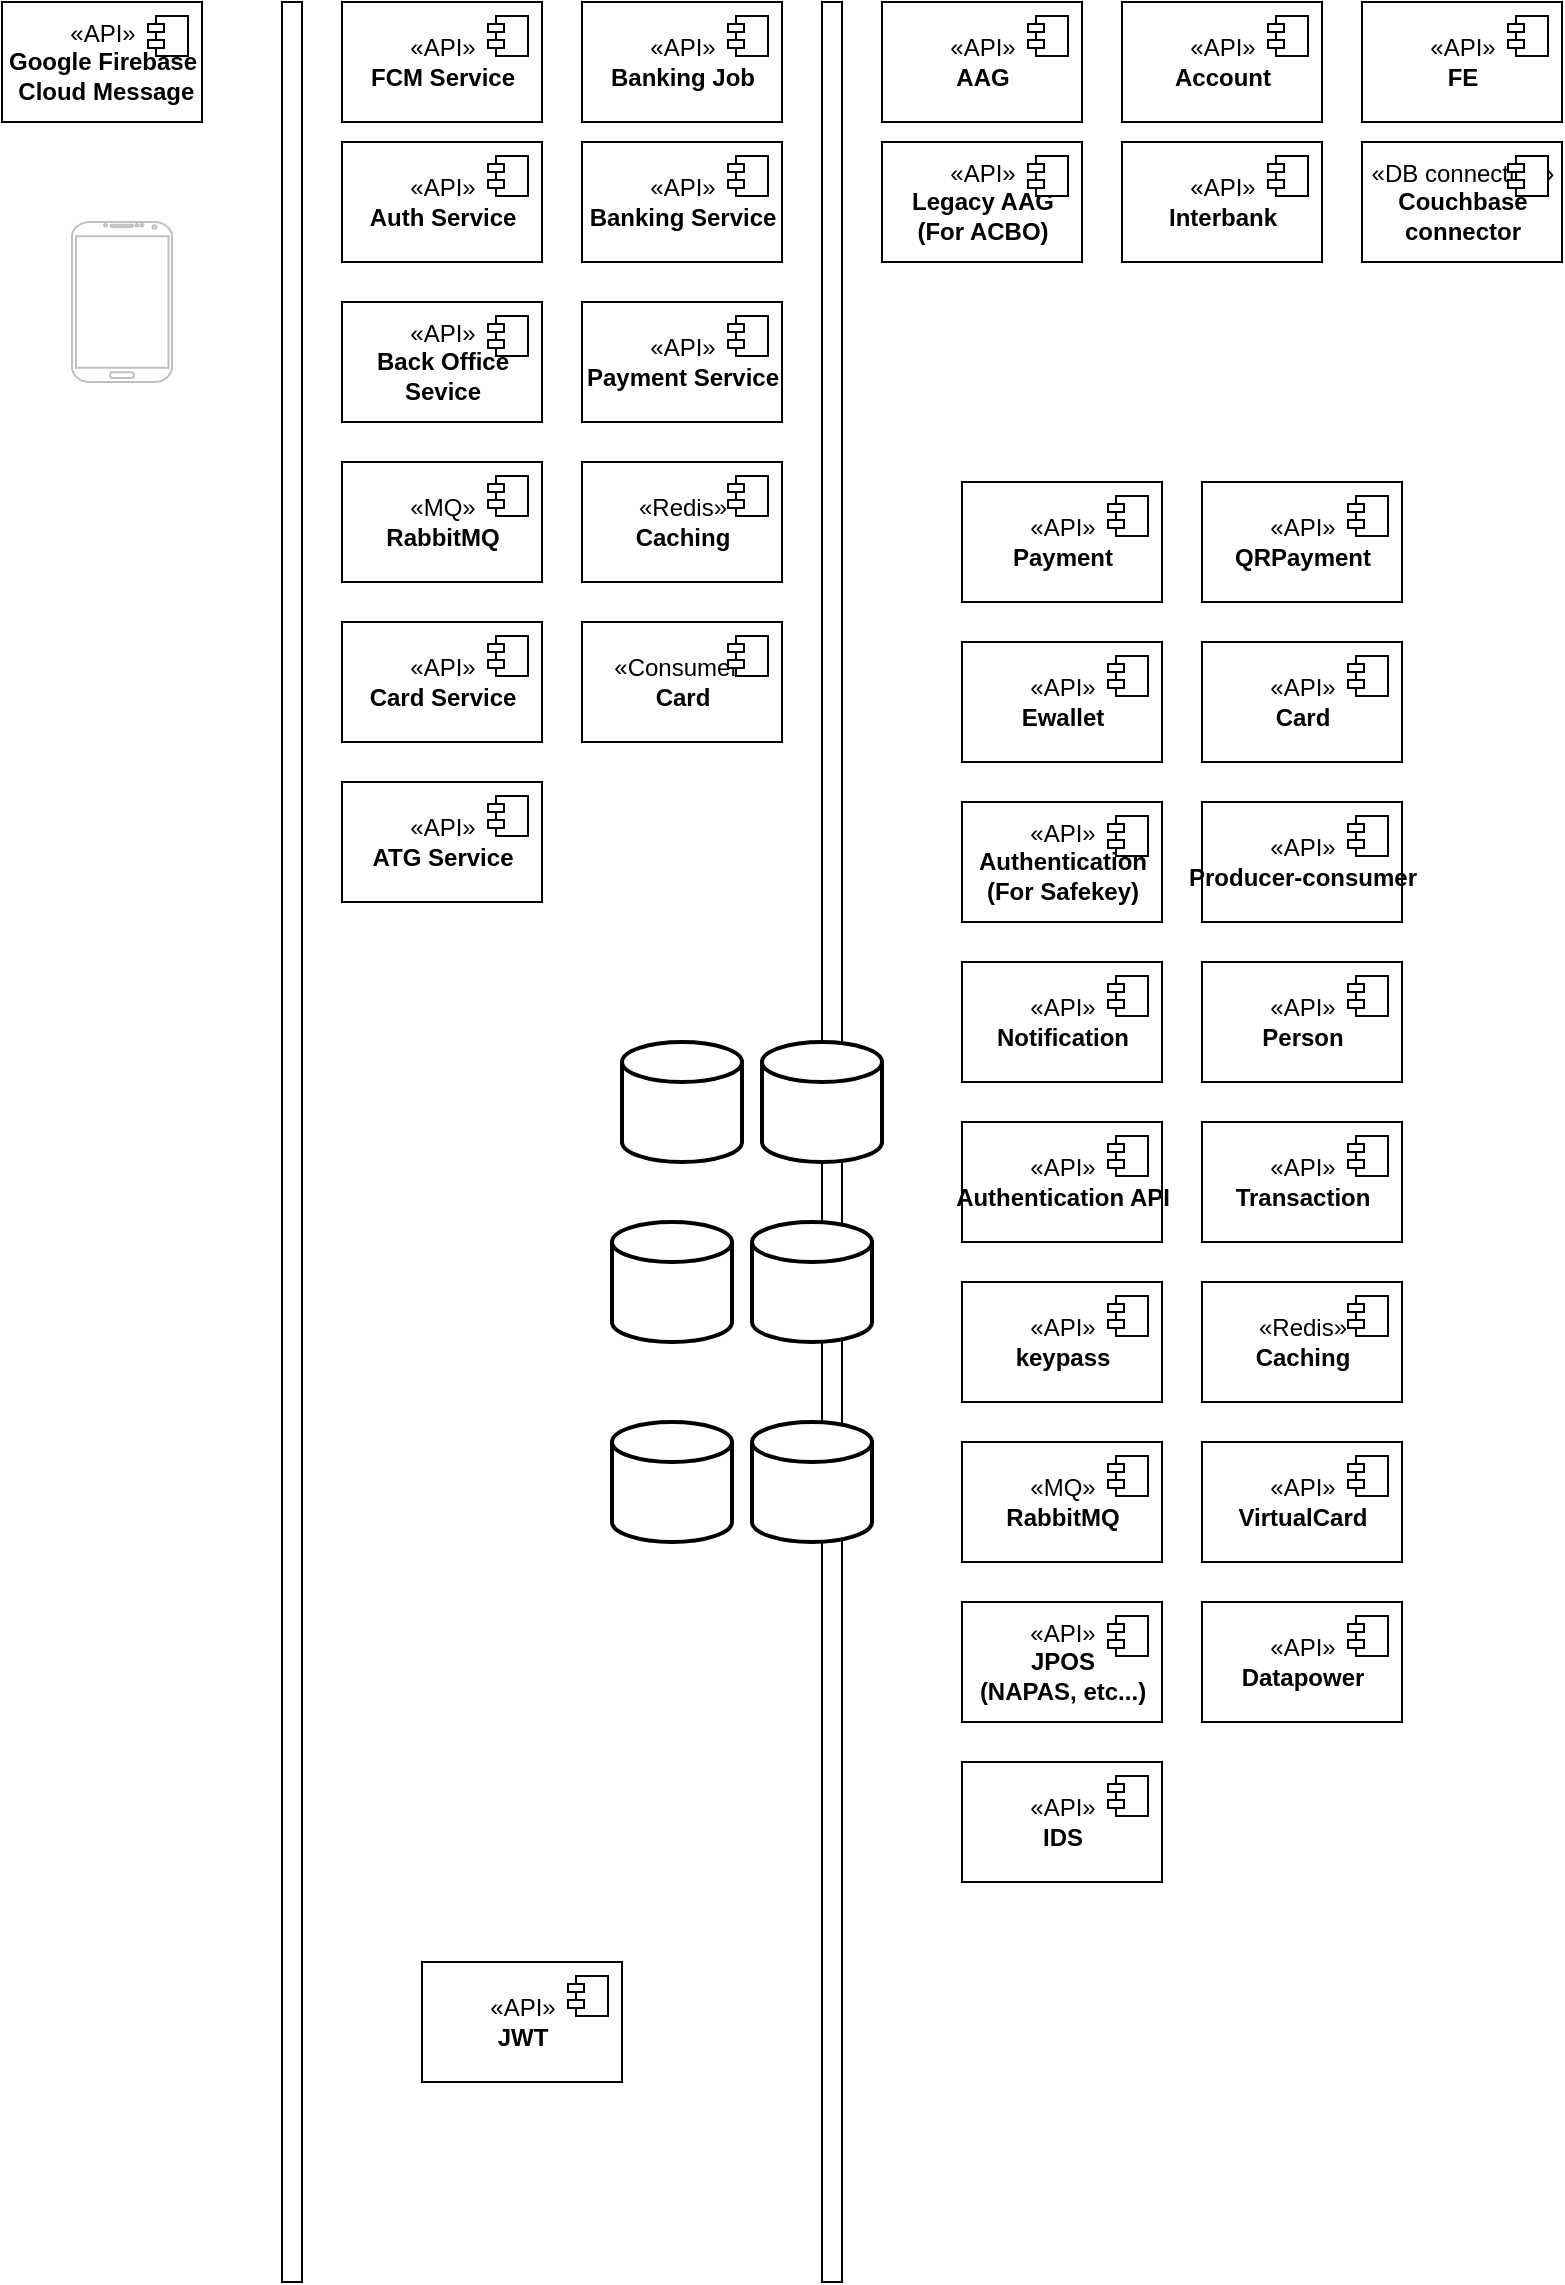 <mxfile version="14.8.5" type="github">
  <diagram id="HQFSRYMksx_uRPGIgnWE" name="Page-1">
    <mxGraphModel dx="1682" dy="2357" grid="1" gridSize="10" guides="1" tooltips="1" connect="1" arrows="1" fold="1" page="1" pageScale="1" pageWidth="827" pageHeight="1169" math="0" shadow="0">
      <root>
        <mxCell id="0" />
        <mxCell id="1" parent="0" />
        <mxCell id="Zu-9Os61Uu2TyRY1wlus-1" value="" style="verticalLabelPosition=bottom;verticalAlign=top;html=1;shadow=0;dashed=0;strokeWidth=1;shape=mxgraph.android.phone2;strokeColor=#c0c0c0;" vertex="1" parent="1">
          <mxGeometry x="35" y="-1050" width="50" height="80" as="geometry" />
        </mxCell>
        <mxCell id="Zu-9Os61Uu2TyRY1wlus-2" value="«API»&lt;br&gt;&lt;b&gt;Google Firebase&lt;br&gt;&amp;nbsp;Cloud Message&lt;/b&gt;" style="html=1;dropTarget=0;" vertex="1" parent="1">
          <mxGeometry y="-1160" width="100" height="60" as="geometry" />
        </mxCell>
        <mxCell id="Zu-9Os61Uu2TyRY1wlus-3" value="" style="shape=module;jettyWidth=8;jettyHeight=4;" vertex="1" parent="Zu-9Os61Uu2TyRY1wlus-2">
          <mxGeometry x="1" width="20" height="20" relative="1" as="geometry">
            <mxPoint x="-27" y="7" as="offset" />
          </mxGeometry>
        </mxCell>
        <mxCell id="Zu-9Os61Uu2TyRY1wlus-4" value="" style="html=1;points=[];perimeter=orthogonalPerimeter;" vertex="1" parent="1">
          <mxGeometry x="140" y="-1160" width="10" height="1140" as="geometry" />
        </mxCell>
        <mxCell id="Zu-9Os61Uu2TyRY1wlus-6" value="«API»&lt;br&gt;&lt;b&gt;JWT&lt;/b&gt;" style="html=1;dropTarget=0;" vertex="1" parent="1">
          <mxGeometry x="210" y="-180" width="100" height="60" as="geometry" />
        </mxCell>
        <mxCell id="Zu-9Os61Uu2TyRY1wlus-7" value="" style="shape=module;jettyWidth=8;jettyHeight=4;" vertex="1" parent="Zu-9Os61Uu2TyRY1wlus-6">
          <mxGeometry x="1" width="20" height="20" relative="1" as="geometry">
            <mxPoint x="-27" y="7" as="offset" />
          </mxGeometry>
        </mxCell>
        <mxCell id="Zu-9Os61Uu2TyRY1wlus-8" value="«API»&lt;br&gt;&lt;b&gt;IDS&lt;/b&gt;" style="html=1;dropTarget=0;" vertex="1" parent="1">
          <mxGeometry x="480" y="-280" width="100" height="60" as="geometry" />
        </mxCell>
        <mxCell id="Zu-9Os61Uu2TyRY1wlus-9" value="" style="shape=module;jettyWidth=8;jettyHeight=4;" vertex="1" parent="Zu-9Os61Uu2TyRY1wlus-8">
          <mxGeometry x="1" width="20" height="20" relative="1" as="geometry">
            <mxPoint x="-27" y="7" as="offset" />
          </mxGeometry>
        </mxCell>
        <mxCell id="Zu-9Os61Uu2TyRY1wlus-14" value="«MQ»&lt;br&gt;&lt;b&gt;RabbitMQ&lt;/b&gt;" style="html=1;dropTarget=0;" vertex="1" parent="1">
          <mxGeometry x="480" y="-440" width="100" height="60" as="geometry" />
        </mxCell>
        <mxCell id="Zu-9Os61Uu2TyRY1wlus-15" value="" style="shape=module;jettyWidth=8;jettyHeight=4;" vertex="1" parent="Zu-9Os61Uu2TyRY1wlus-14">
          <mxGeometry x="1" width="20" height="20" relative="1" as="geometry">
            <mxPoint x="-27" y="7" as="offset" />
          </mxGeometry>
        </mxCell>
        <mxCell id="Zu-9Os61Uu2TyRY1wlus-16" value="«API»&lt;br&gt;&lt;b&gt;VirtualCard&lt;/b&gt;" style="html=1;dropTarget=0;" vertex="1" parent="1">
          <mxGeometry x="600" y="-440" width="100" height="60" as="geometry" />
        </mxCell>
        <mxCell id="Zu-9Os61Uu2TyRY1wlus-17" value="" style="shape=module;jettyWidth=8;jettyHeight=4;" vertex="1" parent="Zu-9Os61Uu2TyRY1wlus-16">
          <mxGeometry x="1" width="20" height="20" relative="1" as="geometry">
            <mxPoint x="-27" y="7" as="offset" />
          </mxGeometry>
        </mxCell>
        <mxCell id="Zu-9Os61Uu2TyRY1wlus-18" value="«API»&lt;br&gt;&lt;b&gt;JPOS&lt;br&gt;(NAPAS, etc...)&lt;br&gt;&lt;/b&gt;" style="html=1;dropTarget=0;" vertex="1" parent="1">
          <mxGeometry x="480" y="-360" width="100" height="60" as="geometry" />
        </mxCell>
        <mxCell id="Zu-9Os61Uu2TyRY1wlus-19" value="" style="shape=module;jettyWidth=8;jettyHeight=4;" vertex="1" parent="Zu-9Os61Uu2TyRY1wlus-18">
          <mxGeometry x="1" width="20" height="20" relative="1" as="geometry">
            <mxPoint x="-27" y="7" as="offset" />
          </mxGeometry>
        </mxCell>
        <mxCell id="Zu-9Os61Uu2TyRY1wlus-20" value="«API»&lt;br&gt;&lt;b&gt;Datapower&lt;/b&gt;" style="html=1;dropTarget=0;" vertex="1" parent="1">
          <mxGeometry x="600" y="-360" width="100" height="60" as="geometry" />
        </mxCell>
        <mxCell id="Zu-9Os61Uu2TyRY1wlus-21" value="" style="shape=module;jettyWidth=8;jettyHeight=4;" vertex="1" parent="Zu-9Os61Uu2TyRY1wlus-20">
          <mxGeometry x="1" width="20" height="20" relative="1" as="geometry">
            <mxPoint x="-27" y="7" as="offset" />
          </mxGeometry>
        </mxCell>
        <mxCell id="Zu-9Os61Uu2TyRY1wlus-22" value="«API»&lt;br&gt;&lt;b&gt;keypass&lt;/b&gt;" style="html=1;dropTarget=0;" vertex="1" parent="1">
          <mxGeometry x="480" y="-520" width="100" height="60" as="geometry" />
        </mxCell>
        <mxCell id="Zu-9Os61Uu2TyRY1wlus-23" value="" style="shape=module;jettyWidth=8;jettyHeight=4;" vertex="1" parent="Zu-9Os61Uu2TyRY1wlus-22">
          <mxGeometry x="1" width="20" height="20" relative="1" as="geometry">
            <mxPoint x="-27" y="7" as="offset" />
          </mxGeometry>
        </mxCell>
        <mxCell id="Zu-9Os61Uu2TyRY1wlus-24" value="«API»&lt;br&gt;&lt;b&gt;Authentication API&lt;/b&gt;" style="html=1;dropTarget=0;" vertex="1" parent="1">
          <mxGeometry x="480" y="-600" width="100" height="60" as="geometry" />
        </mxCell>
        <mxCell id="Zu-9Os61Uu2TyRY1wlus-25" value="" style="shape=module;jettyWidth=8;jettyHeight=4;" vertex="1" parent="Zu-9Os61Uu2TyRY1wlus-24">
          <mxGeometry x="1" width="20" height="20" relative="1" as="geometry">
            <mxPoint x="-27" y="7" as="offset" />
          </mxGeometry>
        </mxCell>
        <mxCell id="Zu-9Os61Uu2TyRY1wlus-26" value="«API»&lt;br&gt;&lt;b&gt;Transaction&lt;/b&gt;" style="html=1;dropTarget=0;" vertex="1" parent="1">
          <mxGeometry x="600" y="-600" width="100" height="60" as="geometry" />
        </mxCell>
        <mxCell id="Zu-9Os61Uu2TyRY1wlus-27" value="" style="shape=module;jettyWidth=8;jettyHeight=4;" vertex="1" parent="Zu-9Os61Uu2TyRY1wlus-26">
          <mxGeometry x="1" width="20" height="20" relative="1" as="geometry">
            <mxPoint x="-27" y="7" as="offset" />
          </mxGeometry>
        </mxCell>
        <mxCell id="Zu-9Os61Uu2TyRY1wlus-28" value="«Redis»&lt;br&gt;&lt;b&gt;Caching&lt;/b&gt;" style="html=1;dropTarget=0;" vertex="1" parent="1">
          <mxGeometry x="600" y="-520" width="100" height="60" as="geometry" />
        </mxCell>
        <mxCell id="Zu-9Os61Uu2TyRY1wlus-29" value="" style="shape=module;jettyWidth=8;jettyHeight=4;" vertex="1" parent="Zu-9Os61Uu2TyRY1wlus-28">
          <mxGeometry x="1" width="20" height="20" relative="1" as="geometry">
            <mxPoint x="-27" y="7" as="offset" />
          </mxGeometry>
        </mxCell>
        <mxCell id="Zu-9Os61Uu2TyRY1wlus-32" value="«API»&lt;br&gt;&lt;b&gt;Ewallet&lt;/b&gt;" style="html=1;dropTarget=0;" vertex="1" parent="1">
          <mxGeometry x="480" y="-840" width="100" height="60" as="geometry" />
        </mxCell>
        <mxCell id="Zu-9Os61Uu2TyRY1wlus-33" value="" style="shape=module;jettyWidth=8;jettyHeight=4;" vertex="1" parent="Zu-9Os61Uu2TyRY1wlus-32">
          <mxGeometry x="1" width="20" height="20" relative="1" as="geometry">
            <mxPoint x="-27" y="7" as="offset" />
          </mxGeometry>
        </mxCell>
        <mxCell id="Zu-9Os61Uu2TyRY1wlus-34" value="«API»&lt;br&gt;&lt;b&gt;Card&lt;/b&gt;" style="html=1;dropTarget=0;" vertex="1" parent="1">
          <mxGeometry x="600" y="-840" width="100" height="60" as="geometry" />
        </mxCell>
        <mxCell id="Zu-9Os61Uu2TyRY1wlus-35" value="" style="shape=module;jettyWidth=8;jettyHeight=4;" vertex="1" parent="Zu-9Os61Uu2TyRY1wlus-34">
          <mxGeometry x="1" width="20" height="20" relative="1" as="geometry">
            <mxPoint x="-27" y="7" as="offset" />
          </mxGeometry>
        </mxCell>
        <mxCell id="Zu-9Os61Uu2TyRY1wlus-36" value="«API»&lt;br&gt;&lt;b&gt;Producer-consumer&lt;/b&gt;" style="html=1;dropTarget=0;" vertex="1" parent="1">
          <mxGeometry x="600" y="-760" width="100" height="60" as="geometry" />
        </mxCell>
        <mxCell id="Zu-9Os61Uu2TyRY1wlus-37" value="" style="shape=module;jettyWidth=8;jettyHeight=4;" vertex="1" parent="Zu-9Os61Uu2TyRY1wlus-36">
          <mxGeometry x="1" width="20" height="20" relative="1" as="geometry">
            <mxPoint x="-27" y="7" as="offset" />
          </mxGeometry>
        </mxCell>
        <mxCell id="Zu-9Os61Uu2TyRY1wlus-38" value="«API»&lt;br&gt;&lt;b&gt;Notification&lt;/b&gt;" style="html=1;dropTarget=0;" vertex="1" parent="1">
          <mxGeometry x="480" y="-680" width="100" height="60" as="geometry" />
        </mxCell>
        <mxCell id="Zu-9Os61Uu2TyRY1wlus-39" value="" style="shape=module;jettyWidth=8;jettyHeight=4;" vertex="1" parent="Zu-9Os61Uu2TyRY1wlus-38">
          <mxGeometry x="1" width="20" height="20" relative="1" as="geometry">
            <mxPoint x="-27" y="7" as="offset" />
          </mxGeometry>
        </mxCell>
        <mxCell id="Zu-9Os61Uu2TyRY1wlus-40" value="«API»&lt;br&gt;&lt;b&gt;QRPayment&lt;/b&gt;" style="html=1;dropTarget=0;" vertex="1" parent="1">
          <mxGeometry x="600" y="-920" width="100" height="60" as="geometry" />
        </mxCell>
        <mxCell id="Zu-9Os61Uu2TyRY1wlus-41" value="" style="shape=module;jettyWidth=8;jettyHeight=4;" vertex="1" parent="Zu-9Os61Uu2TyRY1wlus-40">
          <mxGeometry x="1" width="20" height="20" relative="1" as="geometry">
            <mxPoint x="-27" y="7" as="offset" />
          </mxGeometry>
        </mxCell>
        <mxCell id="Zu-9Os61Uu2TyRY1wlus-42" value="«DB connection»&lt;br&gt;&lt;b&gt;Couchbase&lt;br&gt;connector&lt;/b&gt;" style="html=1;dropTarget=0;" vertex="1" parent="1">
          <mxGeometry x="680" y="-1090" width="100" height="60" as="geometry" />
        </mxCell>
        <mxCell id="Zu-9Os61Uu2TyRY1wlus-43" value="" style="shape=module;jettyWidth=8;jettyHeight=4;" vertex="1" parent="Zu-9Os61Uu2TyRY1wlus-42">
          <mxGeometry x="1" width="20" height="20" relative="1" as="geometry">
            <mxPoint x="-27" y="7" as="offset" />
          </mxGeometry>
        </mxCell>
        <mxCell id="Zu-9Os61Uu2TyRY1wlus-44" value="«API»&lt;br&gt;&lt;b&gt;Payment&lt;/b&gt;" style="html=1;dropTarget=0;" vertex="1" parent="1">
          <mxGeometry x="480" y="-920" width="100" height="60" as="geometry" />
        </mxCell>
        <mxCell id="Zu-9Os61Uu2TyRY1wlus-45" value="" style="shape=module;jettyWidth=8;jettyHeight=4;" vertex="1" parent="Zu-9Os61Uu2TyRY1wlus-44">
          <mxGeometry x="1" width="20" height="20" relative="1" as="geometry">
            <mxPoint x="-27" y="7" as="offset" />
          </mxGeometry>
        </mxCell>
        <mxCell id="Zu-9Os61Uu2TyRY1wlus-46" value="«API»&lt;br&gt;&lt;b&gt;Authentication&lt;br&gt;(For Safekey)&lt;br&gt;&lt;/b&gt;" style="html=1;dropTarget=0;" vertex="1" parent="1">
          <mxGeometry x="480" y="-760" width="100" height="60" as="geometry" />
        </mxCell>
        <mxCell id="Zu-9Os61Uu2TyRY1wlus-47" value="" style="shape=module;jettyWidth=8;jettyHeight=4;" vertex="1" parent="Zu-9Os61Uu2TyRY1wlus-46">
          <mxGeometry x="1" width="20" height="20" relative="1" as="geometry">
            <mxPoint x="-27" y="7" as="offset" />
          </mxGeometry>
        </mxCell>
        <mxCell id="Zu-9Os61Uu2TyRY1wlus-50" value="«Consumer»&lt;br&gt;&lt;b&gt;Card&lt;/b&gt;" style="html=1;dropTarget=0;" vertex="1" parent="1">
          <mxGeometry x="290" y="-850" width="100" height="60" as="geometry" />
        </mxCell>
        <mxCell id="Zu-9Os61Uu2TyRY1wlus-51" value="" style="shape=module;jettyWidth=8;jettyHeight=4;" vertex="1" parent="Zu-9Os61Uu2TyRY1wlus-50">
          <mxGeometry x="1" width="20" height="20" relative="1" as="geometry">
            <mxPoint x="-27" y="7" as="offset" />
          </mxGeometry>
        </mxCell>
        <mxCell id="Zu-9Os61Uu2TyRY1wlus-52" value="«API»&lt;br&gt;&lt;b&gt;ATG Service&lt;/b&gt;" style="html=1;dropTarget=0;" vertex="1" parent="1">
          <mxGeometry x="170" y="-770" width="100" height="60" as="geometry" />
        </mxCell>
        <mxCell id="Zu-9Os61Uu2TyRY1wlus-53" value="" style="shape=module;jettyWidth=8;jettyHeight=4;" vertex="1" parent="Zu-9Os61Uu2TyRY1wlus-52">
          <mxGeometry x="1" width="20" height="20" relative="1" as="geometry">
            <mxPoint x="-27" y="7" as="offset" />
          </mxGeometry>
        </mxCell>
        <mxCell id="Zu-9Os61Uu2TyRY1wlus-54" value="«API»&lt;br&gt;&lt;b&gt;AAG&lt;/b&gt;" style="html=1;dropTarget=0;" vertex="1" parent="1">
          <mxGeometry x="440" y="-1160" width="100" height="60" as="geometry" />
        </mxCell>
        <mxCell id="Zu-9Os61Uu2TyRY1wlus-55" value="" style="shape=module;jettyWidth=8;jettyHeight=4;" vertex="1" parent="Zu-9Os61Uu2TyRY1wlus-54">
          <mxGeometry x="1" width="20" height="20" relative="1" as="geometry">
            <mxPoint x="-27" y="7" as="offset" />
          </mxGeometry>
        </mxCell>
        <mxCell id="Zu-9Os61Uu2TyRY1wlus-56" value="«API»&lt;br&gt;&lt;b&gt;Person&lt;/b&gt;" style="html=1;dropTarget=0;" vertex="1" parent="1">
          <mxGeometry x="600" y="-680" width="100" height="60" as="geometry" />
        </mxCell>
        <mxCell id="Zu-9Os61Uu2TyRY1wlus-57" value="" style="shape=module;jettyWidth=8;jettyHeight=4;" vertex="1" parent="Zu-9Os61Uu2TyRY1wlus-56">
          <mxGeometry x="1" width="20" height="20" relative="1" as="geometry">
            <mxPoint x="-27" y="7" as="offset" />
          </mxGeometry>
        </mxCell>
        <mxCell id="Zu-9Os61Uu2TyRY1wlus-58" value="«API»&lt;br&gt;&lt;b&gt;FCM Service&lt;/b&gt;" style="html=1;dropTarget=0;" vertex="1" parent="1">
          <mxGeometry x="170" y="-1160" width="100" height="60" as="geometry" />
        </mxCell>
        <mxCell id="Zu-9Os61Uu2TyRY1wlus-59" value="" style="shape=module;jettyWidth=8;jettyHeight=4;" vertex="1" parent="Zu-9Os61Uu2TyRY1wlus-58">
          <mxGeometry x="1" width="20" height="20" relative="1" as="geometry">
            <mxPoint x="-27" y="7" as="offset" />
          </mxGeometry>
        </mxCell>
        <mxCell id="Zu-9Os61Uu2TyRY1wlus-60" value="«API»&lt;br&gt;&lt;b&gt;Banking Job&lt;/b&gt;" style="html=1;dropTarget=0;" vertex="1" parent="1">
          <mxGeometry x="290" y="-1160" width="100" height="60" as="geometry" />
        </mxCell>
        <mxCell id="Zu-9Os61Uu2TyRY1wlus-61" value="" style="shape=module;jettyWidth=8;jettyHeight=4;" vertex="1" parent="Zu-9Os61Uu2TyRY1wlus-60">
          <mxGeometry x="1" width="20" height="20" relative="1" as="geometry">
            <mxPoint x="-27" y="7" as="offset" />
          </mxGeometry>
        </mxCell>
        <mxCell id="Zu-9Os61Uu2TyRY1wlus-62" value="«Redis»&lt;br&gt;&lt;b&gt;Caching&lt;/b&gt;" style="html=1;dropTarget=0;" vertex="1" parent="1">
          <mxGeometry x="290" y="-930" width="100" height="60" as="geometry" />
        </mxCell>
        <mxCell id="Zu-9Os61Uu2TyRY1wlus-63" value="" style="shape=module;jettyWidth=8;jettyHeight=4;" vertex="1" parent="Zu-9Os61Uu2TyRY1wlus-62">
          <mxGeometry x="1" width="20" height="20" relative="1" as="geometry">
            <mxPoint x="-27" y="7" as="offset" />
          </mxGeometry>
        </mxCell>
        <mxCell id="Zu-9Os61Uu2TyRY1wlus-64" value="«MQ»&lt;br&gt;&lt;b&gt;RabbitMQ&lt;/b&gt;" style="html=1;dropTarget=0;" vertex="1" parent="1">
          <mxGeometry x="170" y="-930" width="100" height="60" as="geometry" />
        </mxCell>
        <mxCell id="Zu-9Os61Uu2TyRY1wlus-65" value="" style="shape=module;jettyWidth=8;jettyHeight=4;" vertex="1" parent="Zu-9Os61Uu2TyRY1wlus-64">
          <mxGeometry x="1" width="20" height="20" relative="1" as="geometry">
            <mxPoint x="-27" y="7" as="offset" />
          </mxGeometry>
        </mxCell>
        <mxCell id="Zu-9Os61Uu2TyRY1wlus-66" value="«API»&lt;br&gt;&lt;b&gt;Legacy AAG&lt;br&gt;(For ACBO)&lt;br&gt;&lt;/b&gt;" style="html=1;dropTarget=0;" vertex="1" parent="1">
          <mxGeometry x="440" y="-1090" width="100" height="60" as="geometry" />
        </mxCell>
        <mxCell id="Zu-9Os61Uu2TyRY1wlus-67" value="" style="shape=module;jettyWidth=8;jettyHeight=4;" vertex="1" parent="Zu-9Os61Uu2TyRY1wlus-66">
          <mxGeometry x="1" width="20" height="20" relative="1" as="geometry">
            <mxPoint x="-27" y="7" as="offset" />
          </mxGeometry>
        </mxCell>
        <mxCell id="Zu-9Os61Uu2TyRY1wlus-68" value="«API»&lt;br&gt;&lt;b&gt;Interbank&lt;/b&gt;" style="html=1;dropTarget=0;" vertex="1" parent="1">
          <mxGeometry x="560" y="-1090" width="100" height="60" as="geometry" />
        </mxCell>
        <mxCell id="Zu-9Os61Uu2TyRY1wlus-69" value="" style="shape=module;jettyWidth=8;jettyHeight=4;" vertex="1" parent="Zu-9Os61Uu2TyRY1wlus-68">
          <mxGeometry x="1" width="20" height="20" relative="1" as="geometry">
            <mxPoint x="-27" y="7" as="offset" />
          </mxGeometry>
        </mxCell>
        <mxCell id="Zu-9Os61Uu2TyRY1wlus-70" value="«API»&lt;br&gt;&lt;b&gt;Account&lt;/b&gt;" style="html=1;dropTarget=0;" vertex="1" parent="1">
          <mxGeometry x="560" y="-1160" width="100" height="60" as="geometry" />
        </mxCell>
        <mxCell id="Zu-9Os61Uu2TyRY1wlus-71" value="" style="shape=module;jettyWidth=8;jettyHeight=4;" vertex="1" parent="Zu-9Os61Uu2TyRY1wlus-70">
          <mxGeometry x="1" width="20" height="20" relative="1" as="geometry">
            <mxPoint x="-27" y="7" as="offset" />
          </mxGeometry>
        </mxCell>
        <mxCell id="Zu-9Os61Uu2TyRY1wlus-72" value="«API»&lt;br&gt;&lt;b&gt;FE&lt;/b&gt;" style="html=1;dropTarget=0;" vertex="1" parent="1">
          <mxGeometry x="680" y="-1160" width="100" height="60" as="geometry" />
        </mxCell>
        <mxCell id="Zu-9Os61Uu2TyRY1wlus-73" value="" style="shape=module;jettyWidth=8;jettyHeight=4;" vertex="1" parent="Zu-9Os61Uu2TyRY1wlus-72">
          <mxGeometry x="1" width="20" height="20" relative="1" as="geometry">
            <mxPoint x="-27" y="7" as="offset" />
          </mxGeometry>
        </mxCell>
        <mxCell id="Zu-9Os61Uu2TyRY1wlus-74" value="«API»&lt;br&gt;&lt;b&gt;Auth Service&lt;/b&gt;" style="html=1;dropTarget=0;" vertex="1" parent="1">
          <mxGeometry x="170" y="-1090" width="100" height="60" as="geometry" />
        </mxCell>
        <mxCell id="Zu-9Os61Uu2TyRY1wlus-75" value="" style="shape=module;jettyWidth=8;jettyHeight=4;" vertex="1" parent="Zu-9Os61Uu2TyRY1wlus-74">
          <mxGeometry x="1" width="20" height="20" relative="1" as="geometry">
            <mxPoint x="-27" y="7" as="offset" />
          </mxGeometry>
        </mxCell>
        <mxCell id="Zu-9Os61Uu2TyRY1wlus-76" value="«API»&lt;br&gt;&lt;b&gt;Banking Service&lt;/b&gt;" style="html=1;dropTarget=0;" vertex="1" parent="1">
          <mxGeometry x="290" y="-1090" width="100" height="60" as="geometry" />
        </mxCell>
        <mxCell id="Zu-9Os61Uu2TyRY1wlus-77" value="" style="shape=module;jettyWidth=8;jettyHeight=4;" vertex="1" parent="Zu-9Os61Uu2TyRY1wlus-76">
          <mxGeometry x="1" width="20" height="20" relative="1" as="geometry">
            <mxPoint x="-27" y="7" as="offset" />
          </mxGeometry>
        </mxCell>
        <mxCell id="Zu-9Os61Uu2TyRY1wlus-78" value="«API»&lt;br&gt;&lt;b&gt;Payment Service&lt;/b&gt;" style="html=1;dropTarget=0;" vertex="1" parent="1">
          <mxGeometry x="290" y="-1010" width="100" height="60" as="geometry" />
        </mxCell>
        <mxCell id="Zu-9Os61Uu2TyRY1wlus-79" value="" style="shape=module;jettyWidth=8;jettyHeight=4;" vertex="1" parent="Zu-9Os61Uu2TyRY1wlus-78">
          <mxGeometry x="1" width="20" height="20" relative="1" as="geometry">
            <mxPoint x="-27" y="7" as="offset" />
          </mxGeometry>
        </mxCell>
        <mxCell id="Zu-9Os61Uu2TyRY1wlus-80" value="«API»&lt;br&gt;&lt;b&gt;Back Office&lt;br&gt;Sevice&lt;br&gt;&lt;/b&gt;" style="html=1;dropTarget=0;" vertex="1" parent="1">
          <mxGeometry x="170" y="-1010" width="100" height="60" as="geometry" />
        </mxCell>
        <mxCell id="Zu-9Os61Uu2TyRY1wlus-81" value="" style="shape=module;jettyWidth=8;jettyHeight=4;" vertex="1" parent="Zu-9Os61Uu2TyRY1wlus-80">
          <mxGeometry x="1" width="20" height="20" relative="1" as="geometry">
            <mxPoint x="-27" y="7" as="offset" />
          </mxGeometry>
        </mxCell>
        <mxCell id="Zu-9Os61Uu2TyRY1wlus-82" value="«API»&lt;br&gt;&lt;b&gt;Card Service&lt;/b&gt;" style="html=1;dropTarget=0;" vertex="1" parent="1">
          <mxGeometry x="170" y="-850" width="100" height="60" as="geometry" />
        </mxCell>
        <mxCell id="Zu-9Os61Uu2TyRY1wlus-83" value="" style="shape=module;jettyWidth=8;jettyHeight=4;" vertex="1" parent="Zu-9Os61Uu2TyRY1wlus-82">
          <mxGeometry x="1" width="20" height="20" relative="1" as="geometry">
            <mxPoint x="-27" y="7" as="offset" />
          </mxGeometry>
        </mxCell>
        <mxCell id="Zu-9Os61Uu2TyRY1wlus-84" value="" style="html=1;points=[];perimeter=orthogonalPerimeter;" vertex="1" parent="1">
          <mxGeometry x="410" y="-1160" width="10" height="1140" as="geometry" />
        </mxCell>
        <mxCell id="Zu-9Os61Uu2TyRY1wlus-87" value="" style="strokeWidth=2;html=1;shape=mxgraph.flowchart.database;whiteSpace=wrap;" vertex="1" parent="1">
          <mxGeometry x="380" y="-640" width="60" height="60" as="geometry" />
        </mxCell>
        <mxCell id="Zu-9Os61Uu2TyRY1wlus-88" value="" style="strokeWidth=2;html=1;shape=mxgraph.flowchart.database;whiteSpace=wrap;" vertex="1" parent="1">
          <mxGeometry x="310" y="-640" width="60" height="60" as="geometry" />
        </mxCell>
        <mxCell id="Zu-9Os61Uu2TyRY1wlus-89" value="" style="strokeWidth=2;html=1;shape=mxgraph.flowchart.database;whiteSpace=wrap;" vertex="1" parent="1">
          <mxGeometry x="375" y="-550" width="60" height="60" as="geometry" />
        </mxCell>
        <mxCell id="Zu-9Os61Uu2TyRY1wlus-90" value="" style="strokeWidth=2;html=1;shape=mxgraph.flowchart.database;whiteSpace=wrap;" vertex="1" parent="1">
          <mxGeometry x="305" y="-550" width="60" height="60" as="geometry" />
        </mxCell>
        <mxCell id="Zu-9Os61Uu2TyRY1wlus-91" value="" style="strokeWidth=2;html=1;shape=mxgraph.flowchart.database;whiteSpace=wrap;" vertex="1" parent="1">
          <mxGeometry x="375" y="-450" width="60" height="60" as="geometry" />
        </mxCell>
        <mxCell id="Zu-9Os61Uu2TyRY1wlus-92" value="" style="strokeWidth=2;html=1;shape=mxgraph.flowchart.database;whiteSpace=wrap;" vertex="1" parent="1">
          <mxGeometry x="305" y="-450" width="60" height="60" as="geometry" />
        </mxCell>
      </root>
    </mxGraphModel>
  </diagram>
</mxfile>
